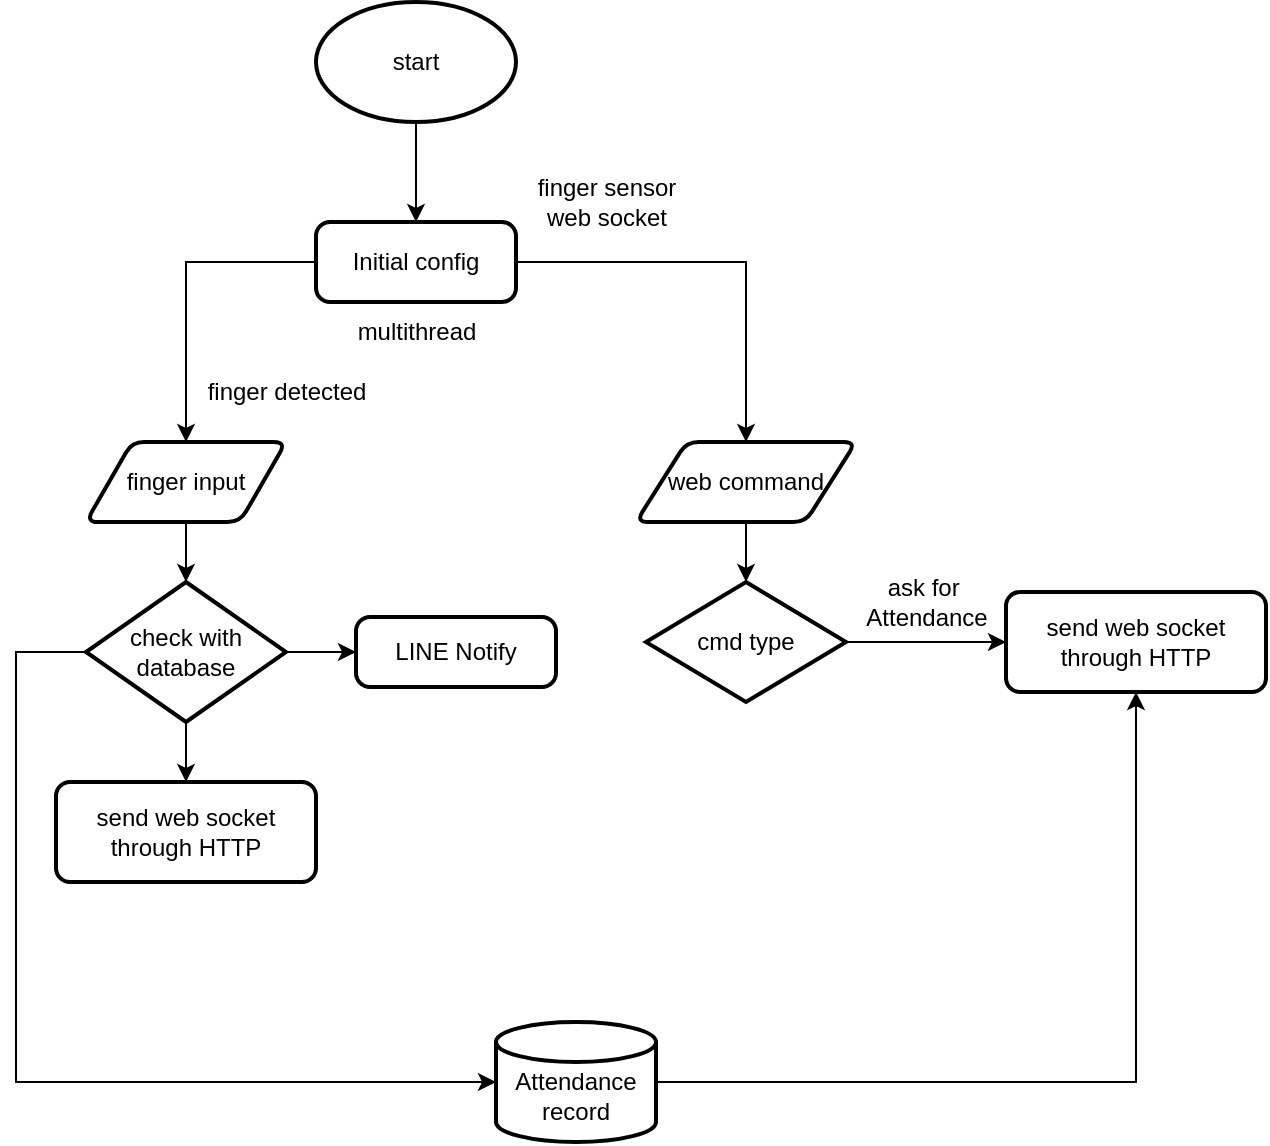 <mxfile version="22.1.7" type="device">
  <diagram name="Page-1" id="BBH0BPaGNus3pCRFEvnm">
    <mxGraphModel dx="782" dy="324" grid="1" gridSize="10" guides="1" tooltips="1" connect="1" arrows="1" fold="1" page="1" pageScale="1" pageWidth="850" pageHeight="1100" math="0" shadow="0">
      <root>
        <mxCell id="0" />
        <mxCell id="1" parent="0" />
        <mxCell id="Ih_YUM1i1k3DOSgscxq_-3" style="edgeStyle=orthogonalEdgeStyle;rounded=0;orthogonalLoop=1;jettySize=auto;html=1;" parent="1" source="Ih_YUM1i1k3DOSgscxq_-2" target="Ih_YUM1i1k3DOSgscxq_-4" edge="1">
          <mxGeometry relative="1" as="geometry">
            <mxPoint x="230" y="190" as="targetPoint" />
          </mxGeometry>
        </mxCell>
        <mxCell id="Ih_YUM1i1k3DOSgscxq_-2" value="start" style="strokeWidth=2;html=1;shape=mxgraph.flowchart.start_1;whiteSpace=wrap;" parent="1" vertex="1">
          <mxGeometry x="180" y="90" width="100" height="60" as="geometry" />
        </mxCell>
        <mxCell id="Ih_YUM1i1k3DOSgscxq_-7" style="edgeStyle=orthogonalEdgeStyle;rounded=0;orthogonalLoop=1;jettySize=auto;html=1;entryX=0.5;entryY=0;entryDx=0;entryDy=0;" parent="1" source="Ih_YUM1i1k3DOSgscxq_-4" target="Ih_YUM1i1k3DOSgscxq_-6" edge="1">
          <mxGeometry relative="1" as="geometry" />
        </mxCell>
        <mxCell id="Ih_YUM1i1k3DOSgscxq_-21" style="edgeStyle=orthogonalEdgeStyle;rounded=0;orthogonalLoop=1;jettySize=auto;html=1;" parent="1" source="Ih_YUM1i1k3DOSgscxq_-4" target="Ih_YUM1i1k3DOSgscxq_-22" edge="1">
          <mxGeometry relative="1" as="geometry">
            <mxPoint x="400" y="220" as="targetPoint" />
          </mxGeometry>
        </mxCell>
        <mxCell id="Ih_YUM1i1k3DOSgscxq_-4" value="Initial config" style="rounded=1;whiteSpace=wrap;html=1;absoluteArcSize=1;arcSize=14;strokeWidth=2;" parent="1" vertex="1">
          <mxGeometry x="180" y="200" width="100" height="40" as="geometry" />
        </mxCell>
        <mxCell id="Ih_YUM1i1k3DOSgscxq_-5" value="finger sensor&lt;br&gt;web socket" style="text;html=1;align=center;verticalAlign=middle;resizable=0;points=[];autosize=1;strokeColor=none;fillColor=none;" parent="1" vertex="1">
          <mxGeometry x="280" y="170" width="90" height="40" as="geometry" />
        </mxCell>
        <mxCell id="Ih_YUM1i1k3DOSgscxq_-20" style="edgeStyle=orthogonalEdgeStyle;rounded=0;orthogonalLoop=1;jettySize=auto;html=1;" parent="1" source="Ih_YUM1i1k3DOSgscxq_-6" target="Ih_YUM1i1k3DOSgscxq_-15" edge="1">
          <mxGeometry relative="1" as="geometry" />
        </mxCell>
        <mxCell id="Ih_YUM1i1k3DOSgscxq_-6" value="finger input" style="shape=parallelogram;html=1;strokeWidth=2;perimeter=parallelogramPerimeter;whiteSpace=wrap;rounded=1;arcSize=12;size=0.23;" parent="1" vertex="1">
          <mxGeometry x="65" y="310" width="100" height="40" as="geometry" />
        </mxCell>
        <mxCell id="Ih_YUM1i1k3DOSgscxq_-8" value="finger detected" style="text;html=1;align=center;verticalAlign=middle;resizable=0;points=[];autosize=1;strokeColor=none;fillColor=none;" parent="1" vertex="1">
          <mxGeometry x="115" y="270" width="100" height="30" as="geometry" />
        </mxCell>
        <mxCell id="Ih_YUM1i1k3DOSgscxq_-13" value="send web socket through HTTP" style="rounded=1;whiteSpace=wrap;html=1;absoluteArcSize=1;arcSize=14;strokeWidth=2;" parent="1" vertex="1">
          <mxGeometry x="50" y="480" width="130" height="50" as="geometry" />
        </mxCell>
        <mxCell id="Ih_YUM1i1k3DOSgscxq_-17" style="edgeStyle=orthogonalEdgeStyle;rounded=0;orthogonalLoop=1;jettySize=auto;html=1;" parent="1" source="Ih_YUM1i1k3DOSgscxq_-15" target="Ih_YUM1i1k3DOSgscxq_-13" edge="1">
          <mxGeometry relative="1" as="geometry" />
        </mxCell>
        <mxCell id="Ih_YUM1i1k3DOSgscxq_-18" style="edgeStyle=orthogonalEdgeStyle;rounded=0;orthogonalLoop=1;jettySize=auto;html=1;" parent="1" source="Ih_YUM1i1k3DOSgscxq_-15" target="Ih_YUM1i1k3DOSgscxq_-19" edge="1">
          <mxGeometry relative="1" as="geometry">
            <mxPoint x="205" y="415.0" as="targetPoint" />
          </mxGeometry>
        </mxCell>
        <mxCell id="Ih_YUM1i1k3DOSgscxq_-15" value="check with database" style="strokeWidth=2;html=1;shape=mxgraph.flowchart.decision;whiteSpace=wrap;" parent="1" vertex="1">
          <mxGeometry x="65" y="380" width="100" height="70" as="geometry" />
        </mxCell>
        <mxCell id="Ih_YUM1i1k3DOSgscxq_-19" value="LINE Notify" style="rounded=1;whiteSpace=wrap;html=1;absoluteArcSize=1;arcSize=14;strokeWidth=2;" parent="1" vertex="1">
          <mxGeometry x="200" y="397.5" width="100" height="35" as="geometry" />
        </mxCell>
        <mxCell id="5_lfFcIPvwcZGS4Nlwe1-5" style="edgeStyle=orthogonalEdgeStyle;rounded=0;orthogonalLoop=1;jettySize=auto;html=1;" edge="1" parent="1" source="Ih_YUM1i1k3DOSgscxq_-22" target="5_lfFcIPvwcZGS4Nlwe1-1">
          <mxGeometry relative="1" as="geometry" />
        </mxCell>
        <mxCell id="Ih_YUM1i1k3DOSgscxq_-22" value="web command" style="shape=parallelogram;html=1;strokeWidth=2;perimeter=parallelogramPerimeter;whiteSpace=wrap;rounded=1;arcSize=12;size=0.23;" parent="1" vertex="1">
          <mxGeometry x="340" y="310" width="110" height="40" as="geometry" />
        </mxCell>
        <mxCell id="Ih_YUM1i1k3DOSgscxq_-23" value="multithread" style="text;html=1;align=center;verticalAlign=middle;resizable=0;points=[];autosize=1;strokeColor=none;fillColor=none;" parent="1" vertex="1">
          <mxGeometry x="190" y="240" width="80" height="30" as="geometry" />
        </mxCell>
        <mxCell id="5_lfFcIPvwcZGS4Nlwe1-6" style="edgeStyle=orthogonalEdgeStyle;rounded=0;orthogonalLoop=1;jettySize=auto;html=1;entryX=0;entryY=0.5;entryDx=0;entryDy=0;" edge="1" parent="1" source="5_lfFcIPvwcZGS4Nlwe1-1" target="5_lfFcIPvwcZGS4Nlwe1-11">
          <mxGeometry relative="1" as="geometry">
            <mxPoint x="530" y="410" as="targetPoint" />
          </mxGeometry>
        </mxCell>
        <mxCell id="5_lfFcIPvwcZGS4Nlwe1-1" value="cmd type" style="strokeWidth=2;html=1;shape=mxgraph.flowchart.decision;whiteSpace=wrap;" vertex="1" parent="1">
          <mxGeometry x="345" y="380" width="100" height="60" as="geometry" />
        </mxCell>
        <mxCell id="5_lfFcIPvwcZGS4Nlwe1-7" value="ask for&amp;nbsp;&lt;br&gt;Attendance" style="text;html=1;align=center;verticalAlign=middle;resizable=0;points=[];autosize=1;strokeColor=none;fillColor=none;" vertex="1" parent="1">
          <mxGeometry x="445" y="370" width="80" height="40" as="geometry" />
        </mxCell>
        <mxCell id="5_lfFcIPvwcZGS4Nlwe1-11" value="send web socket through HTTP" style="rounded=1;whiteSpace=wrap;html=1;absoluteArcSize=1;arcSize=14;strokeWidth=2;" vertex="1" parent="1">
          <mxGeometry x="525" y="385" width="130" height="50" as="geometry" />
        </mxCell>
        <mxCell id="5_lfFcIPvwcZGS4Nlwe1-14" style="edgeStyle=orthogonalEdgeStyle;rounded=0;orthogonalLoop=1;jettySize=auto;html=1;" edge="1" parent="1" source="5_lfFcIPvwcZGS4Nlwe1-13" target="5_lfFcIPvwcZGS4Nlwe1-11">
          <mxGeometry relative="1" as="geometry" />
        </mxCell>
        <mxCell id="5_lfFcIPvwcZGS4Nlwe1-13" value="&lt;br&gt;Attendance&lt;br&gt;record" style="strokeWidth=2;html=1;shape=mxgraph.flowchart.database;whiteSpace=wrap;" vertex="1" parent="1">
          <mxGeometry x="270" y="600" width="80" height="60" as="geometry" />
        </mxCell>
        <mxCell id="5_lfFcIPvwcZGS4Nlwe1-15" style="edgeStyle=orthogonalEdgeStyle;rounded=0;orthogonalLoop=1;jettySize=auto;html=1;entryX=0;entryY=0.5;entryDx=0;entryDy=0;entryPerimeter=0;" edge="1" parent="1" source="Ih_YUM1i1k3DOSgscxq_-15" target="5_lfFcIPvwcZGS4Nlwe1-13">
          <mxGeometry relative="1" as="geometry">
            <Array as="points">
              <mxPoint x="30" y="415" />
              <mxPoint x="30" y="630" />
            </Array>
          </mxGeometry>
        </mxCell>
      </root>
    </mxGraphModel>
  </diagram>
</mxfile>
